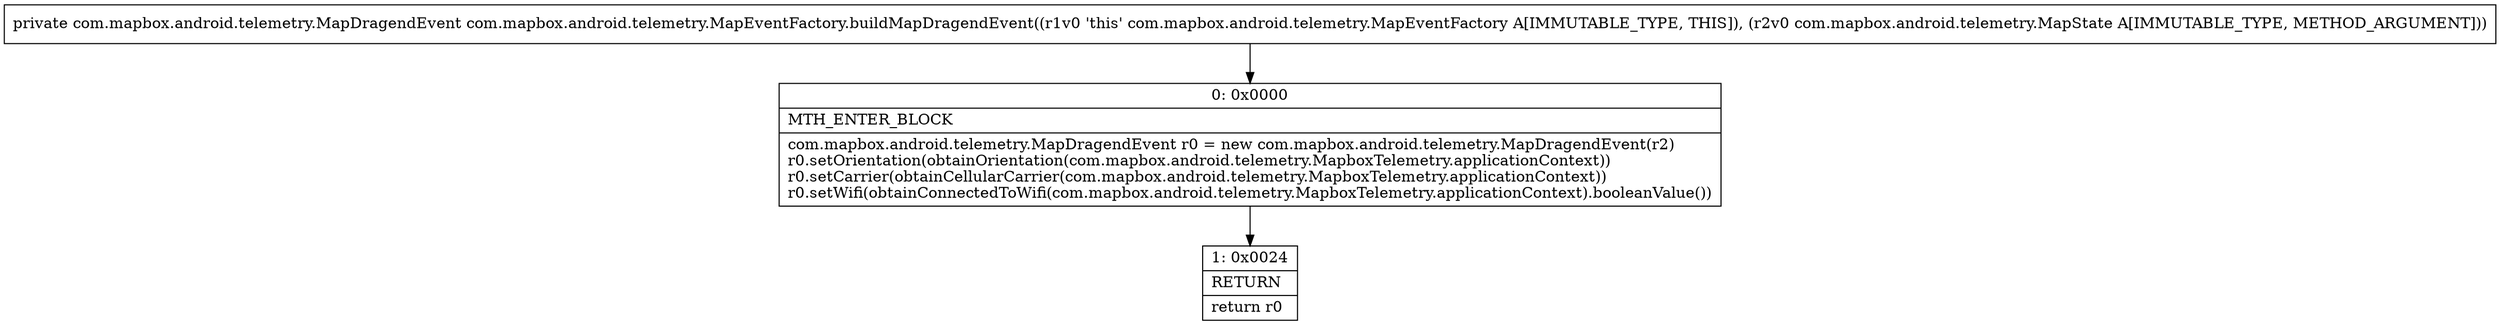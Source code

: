 digraph "CFG forcom.mapbox.android.telemetry.MapEventFactory.buildMapDragendEvent(Lcom\/mapbox\/android\/telemetry\/MapState;)Lcom\/mapbox\/android\/telemetry\/MapDragendEvent;" {
Node_0 [shape=record,label="{0\:\ 0x0000|MTH_ENTER_BLOCK\l|com.mapbox.android.telemetry.MapDragendEvent r0 = new com.mapbox.android.telemetry.MapDragendEvent(r2)\lr0.setOrientation(obtainOrientation(com.mapbox.android.telemetry.MapboxTelemetry.applicationContext))\lr0.setCarrier(obtainCellularCarrier(com.mapbox.android.telemetry.MapboxTelemetry.applicationContext))\lr0.setWifi(obtainConnectedToWifi(com.mapbox.android.telemetry.MapboxTelemetry.applicationContext).booleanValue())\l}"];
Node_1 [shape=record,label="{1\:\ 0x0024|RETURN\l|return r0\l}"];
MethodNode[shape=record,label="{private com.mapbox.android.telemetry.MapDragendEvent com.mapbox.android.telemetry.MapEventFactory.buildMapDragendEvent((r1v0 'this' com.mapbox.android.telemetry.MapEventFactory A[IMMUTABLE_TYPE, THIS]), (r2v0 com.mapbox.android.telemetry.MapState A[IMMUTABLE_TYPE, METHOD_ARGUMENT])) }"];
MethodNode -> Node_0;
Node_0 -> Node_1;
}

